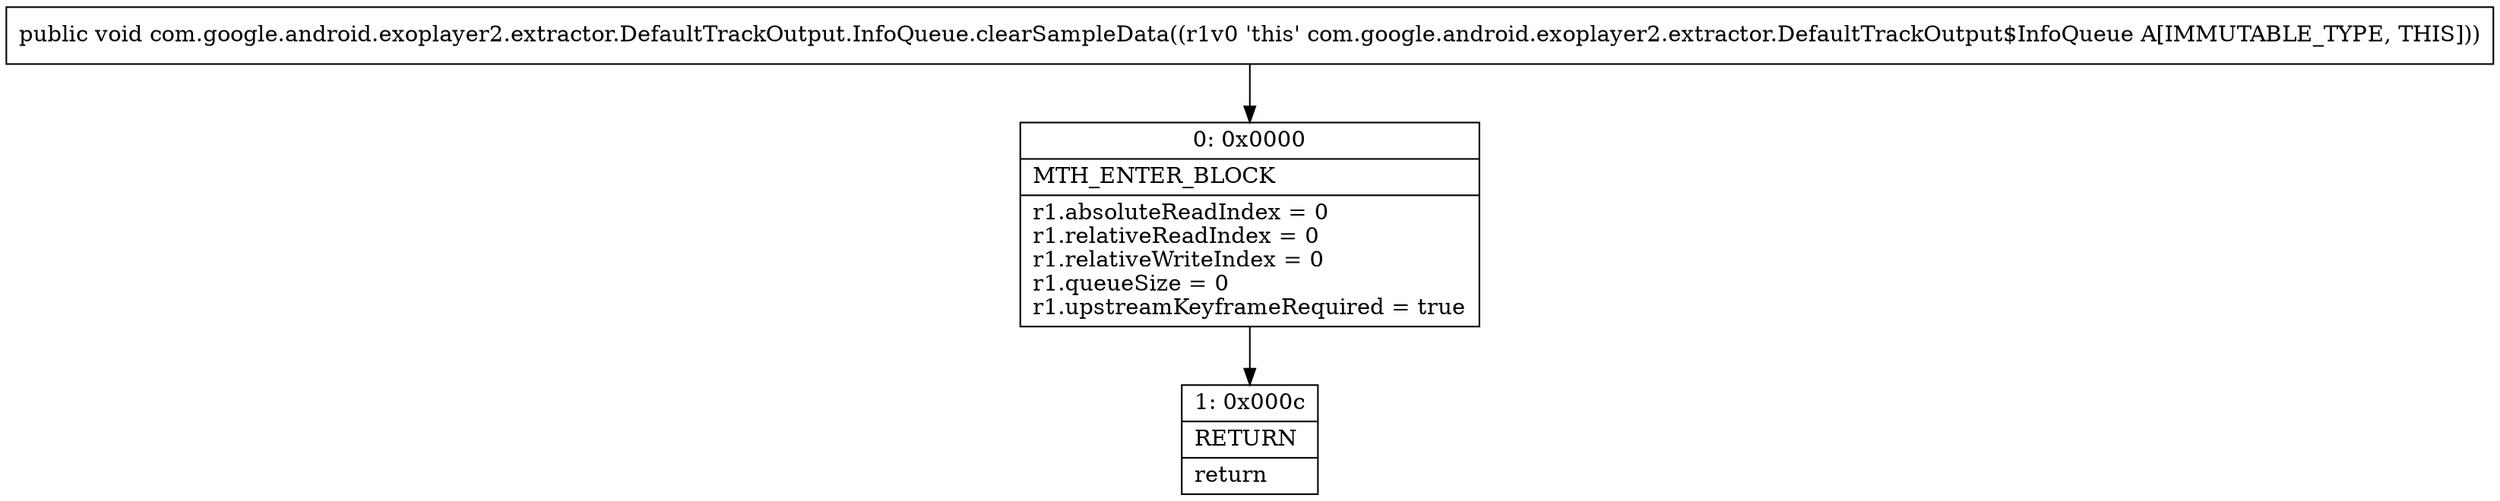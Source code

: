 digraph "CFG forcom.google.android.exoplayer2.extractor.DefaultTrackOutput.InfoQueue.clearSampleData()V" {
Node_0 [shape=record,label="{0\:\ 0x0000|MTH_ENTER_BLOCK\l|r1.absoluteReadIndex = 0\lr1.relativeReadIndex = 0\lr1.relativeWriteIndex = 0\lr1.queueSize = 0\lr1.upstreamKeyframeRequired = true\l}"];
Node_1 [shape=record,label="{1\:\ 0x000c|RETURN\l|return\l}"];
MethodNode[shape=record,label="{public void com.google.android.exoplayer2.extractor.DefaultTrackOutput.InfoQueue.clearSampleData((r1v0 'this' com.google.android.exoplayer2.extractor.DefaultTrackOutput$InfoQueue A[IMMUTABLE_TYPE, THIS])) }"];
MethodNode -> Node_0;
Node_0 -> Node_1;
}

